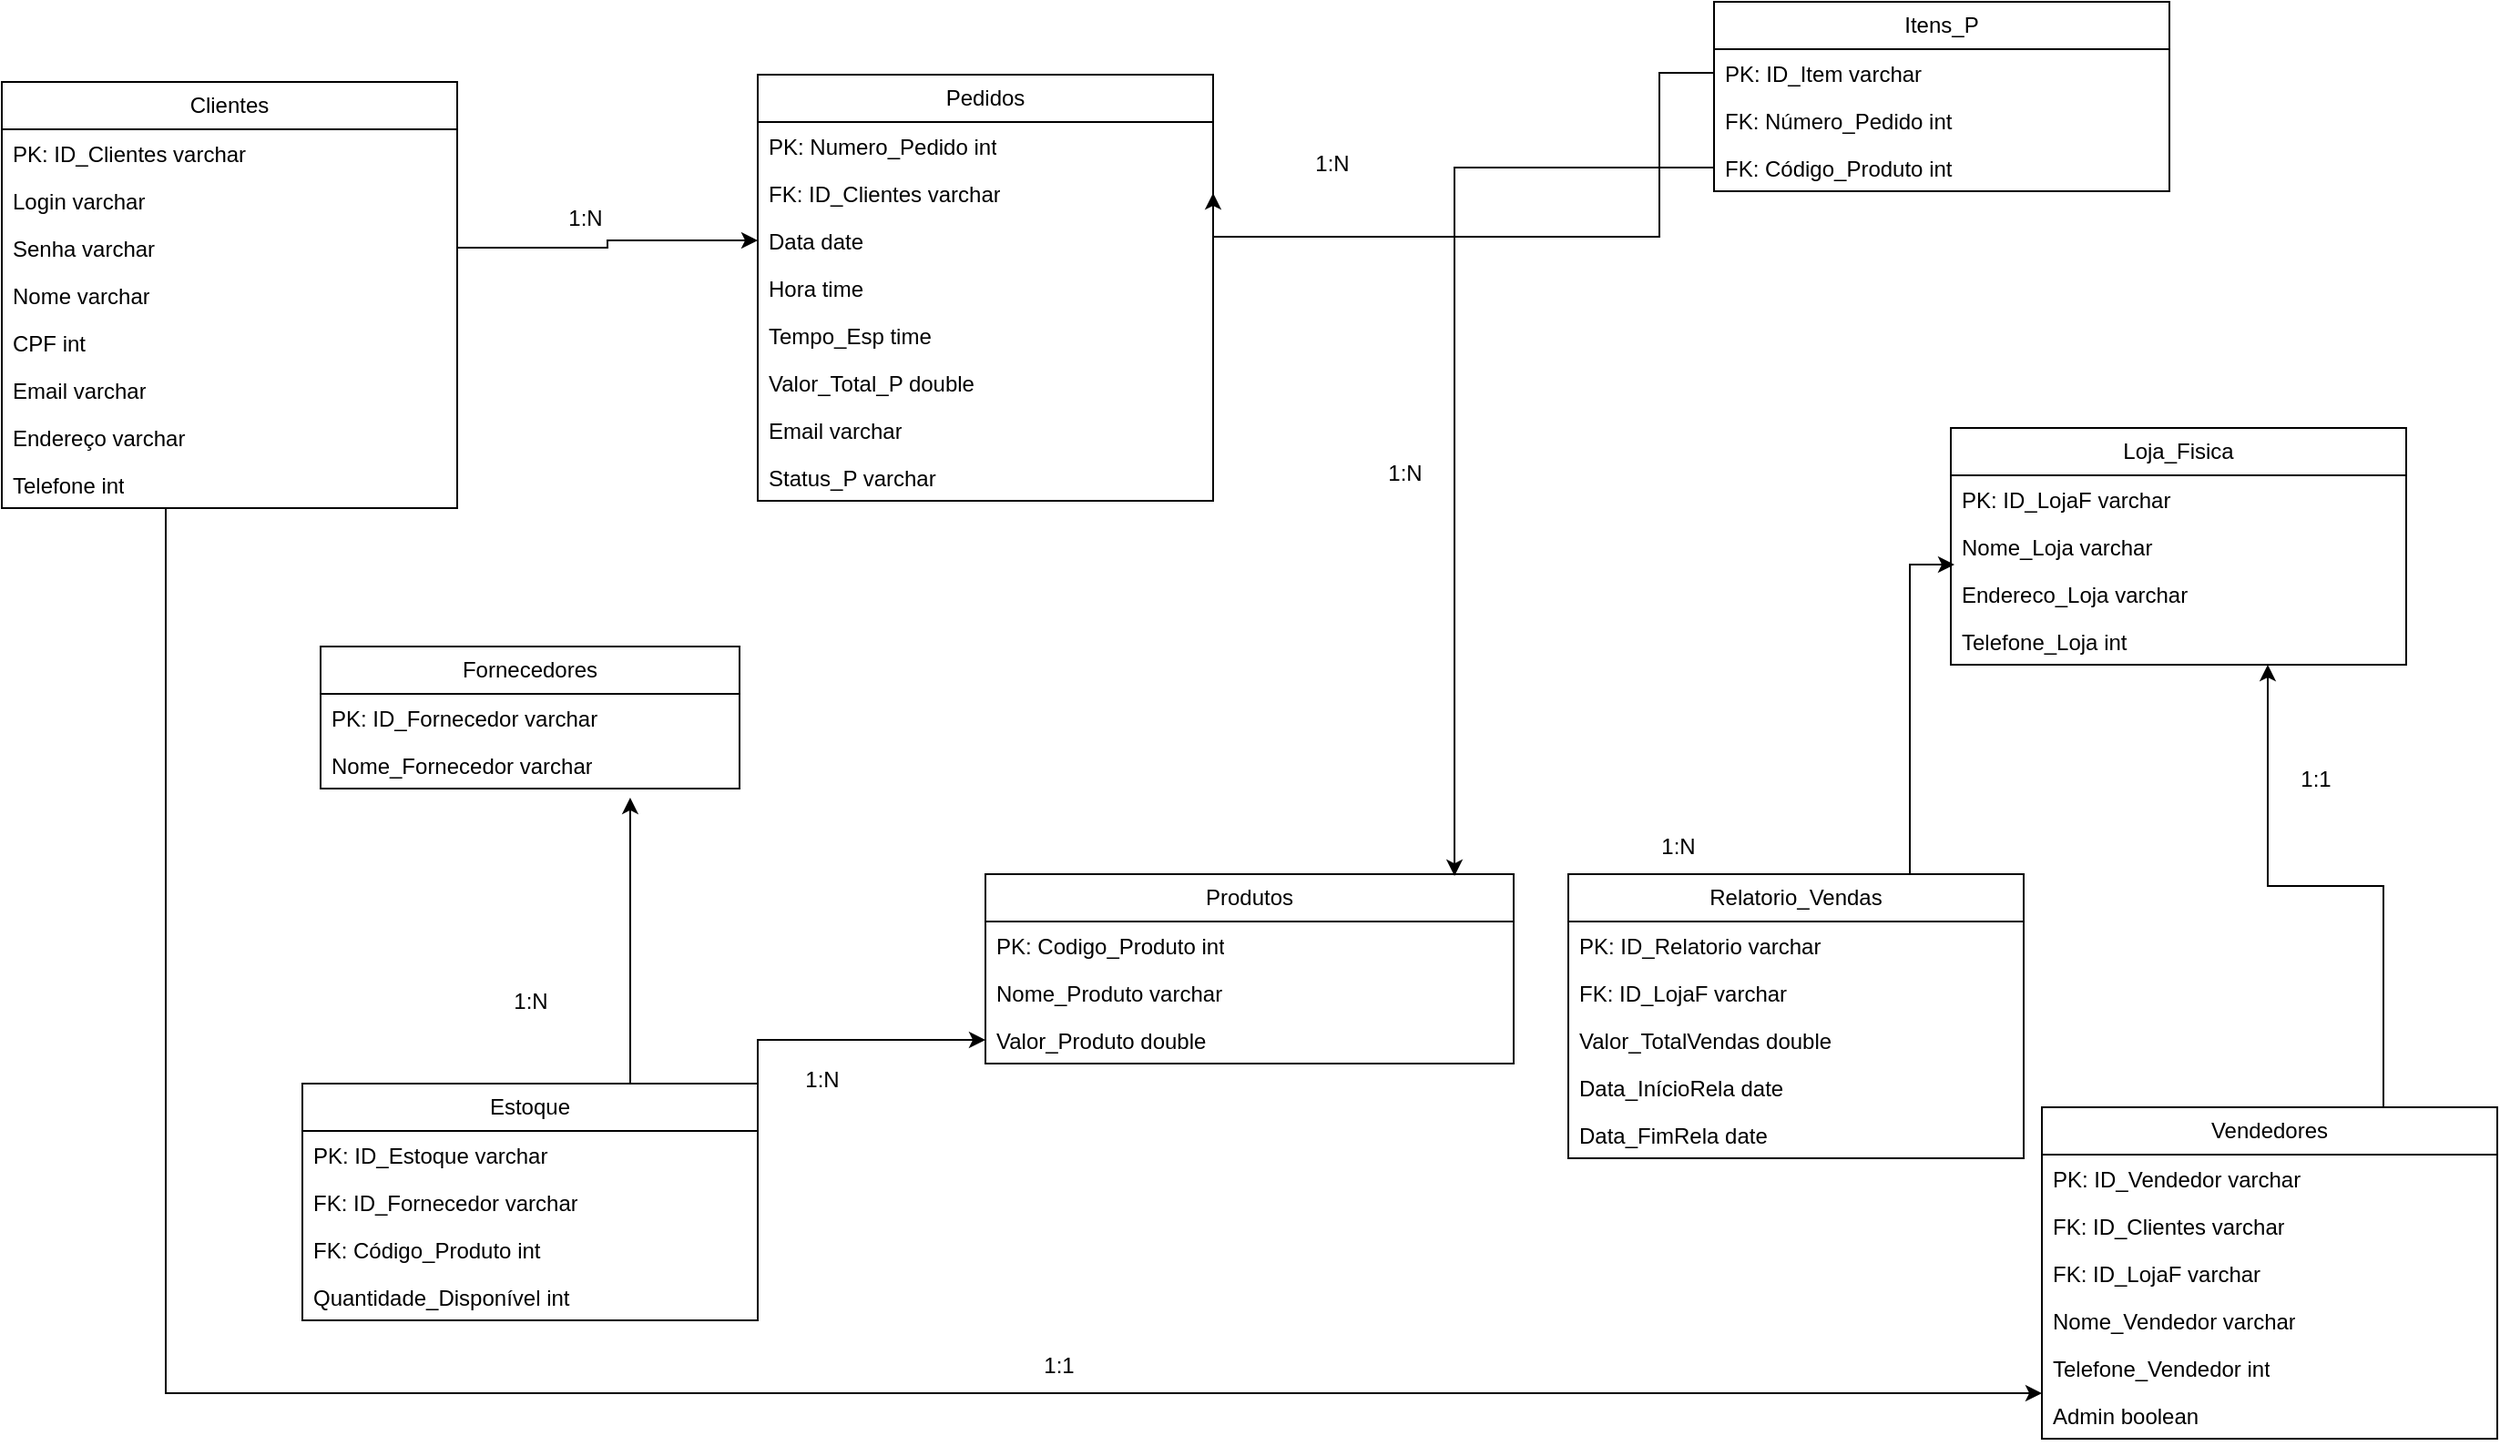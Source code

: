 <mxfile version="22.0.2" type="google">
  <diagram id="C5RBs43oDa-KdzZeNtuy" name="Page-1">
    <mxGraphModel dx="1050" dy="1691" grid="1" gridSize="10" guides="1" tooltips="1" connect="1" arrows="1" fold="1" page="1" pageScale="1" pageWidth="827" pageHeight="1169" math="0" shadow="0">
      <root>
        <mxCell id="WIyWlLk6GJQsqaUBKTNV-0" />
        <mxCell id="WIyWlLk6GJQsqaUBKTNV-1" parent="WIyWlLk6GJQsqaUBKTNV-0" />
        <mxCell id="zgq8s6oH6BUuVLxjfa1--68" style="edgeStyle=orthogonalEdgeStyle;rounded=0;orthogonalLoop=1;jettySize=auto;html=1;" parent="WIyWlLk6GJQsqaUBKTNV-1" source="zgq8s6oH6BUuVLxjfa1--0" target="zgq8s6oH6BUuVLxjfa1--45" edge="1">
          <mxGeometry relative="1" as="geometry">
            <Array as="points">
              <mxPoint x="150" y="720" />
            </Array>
          </mxGeometry>
        </mxCell>
        <mxCell id="zgq8s6oH6BUuVLxjfa1--0" value="Clientes" style="swimlane;fontStyle=0;childLayout=stackLayout;horizontal=1;startSize=26;fillColor=none;horizontalStack=0;resizeParent=1;resizeParentMax=0;resizeLast=0;collapsible=1;marginBottom=0;whiteSpace=wrap;html=1;" parent="WIyWlLk6GJQsqaUBKTNV-1" vertex="1">
          <mxGeometry x="60" width="250" height="234" as="geometry" />
        </mxCell>
        <mxCell id="zgq8s6oH6BUuVLxjfa1--1" value="PK: ID_Clientes varchar" style="text;strokeColor=none;fillColor=none;align=left;verticalAlign=top;spacingLeft=4;spacingRight=4;overflow=hidden;rotatable=0;points=[[0,0.5],[1,0.5]];portConstraint=eastwest;whiteSpace=wrap;html=1;" parent="zgq8s6oH6BUuVLxjfa1--0" vertex="1">
          <mxGeometry y="26" width="250" height="26" as="geometry" />
        </mxCell>
        <mxCell id="zgq8s6oH6BUuVLxjfa1--2" value="Login varchar" style="text;strokeColor=none;fillColor=none;align=left;verticalAlign=top;spacingLeft=4;spacingRight=4;overflow=hidden;rotatable=0;points=[[0,0.5],[1,0.5]];portConstraint=eastwest;whiteSpace=wrap;html=1;" parent="zgq8s6oH6BUuVLxjfa1--0" vertex="1">
          <mxGeometry y="52" width="250" height="26" as="geometry" />
        </mxCell>
        <mxCell id="zgq8s6oH6BUuVLxjfa1--3" value="Senha varchar" style="text;strokeColor=none;fillColor=none;align=left;verticalAlign=top;spacingLeft=4;spacingRight=4;overflow=hidden;rotatable=0;points=[[0,0.5],[1,0.5]];portConstraint=eastwest;whiteSpace=wrap;html=1;" parent="zgq8s6oH6BUuVLxjfa1--0" vertex="1">
          <mxGeometry y="78" width="250" height="26" as="geometry" />
        </mxCell>
        <mxCell id="zgq8s6oH6BUuVLxjfa1--5" value="Nome varchar" style="text;strokeColor=none;fillColor=none;align=left;verticalAlign=top;spacingLeft=4;spacingRight=4;overflow=hidden;rotatable=0;points=[[0,0.5],[1,0.5]];portConstraint=eastwest;whiteSpace=wrap;html=1;" parent="zgq8s6oH6BUuVLxjfa1--0" vertex="1">
          <mxGeometry y="104" width="250" height="26" as="geometry" />
        </mxCell>
        <mxCell id="zgq8s6oH6BUuVLxjfa1--6" value="CPF int" style="text;strokeColor=none;fillColor=none;align=left;verticalAlign=top;spacingLeft=4;spacingRight=4;overflow=hidden;rotatable=0;points=[[0,0.5],[1,0.5]];portConstraint=eastwest;whiteSpace=wrap;html=1;" parent="zgq8s6oH6BUuVLxjfa1--0" vertex="1">
          <mxGeometry y="130" width="250" height="26" as="geometry" />
        </mxCell>
        <mxCell id="zgq8s6oH6BUuVLxjfa1--7" value="Email varchar" style="text;strokeColor=none;fillColor=none;align=left;verticalAlign=top;spacingLeft=4;spacingRight=4;overflow=hidden;rotatable=0;points=[[0,0.5],[1,0.5]];portConstraint=eastwest;whiteSpace=wrap;html=1;" parent="zgq8s6oH6BUuVLxjfa1--0" vertex="1">
          <mxGeometry y="156" width="250" height="26" as="geometry" />
        </mxCell>
        <mxCell id="zgq8s6oH6BUuVLxjfa1--8" value="Endereço varchar" style="text;strokeColor=none;fillColor=none;align=left;verticalAlign=top;spacingLeft=4;spacingRight=4;overflow=hidden;rotatable=0;points=[[0,0.5],[1,0.5]];portConstraint=eastwest;whiteSpace=wrap;html=1;" parent="zgq8s6oH6BUuVLxjfa1--0" vertex="1">
          <mxGeometry y="182" width="250" height="26" as="geometry" />
        </mxCell>
        <mxCell id="zgq8s6oH6BUuVLxjfa1--9" value="Telefone int" style="text;strokeColor=none;fillColor=none;align=left;verticalAlign=top;spacingLeft=4;spacingRight=4;overflow=hidden;rotatable=0;points=[[0,0.5],[1,0.5]];portConstraint=eastwest;whiteSpace=wrap;html=1;" parent="zgq8s6oH6BUuVLxjfa1--0" vertex="1">
          <mxGeometry y="208" width="250" height="26" as="geometry" />
        </mxCell>
        <mxCell id="zgq8s6oH6BUuVLxjfa1--10" value="Produtos" style="swimlane;fontStyle=0;childLayout=stackLayout;horizontal=1;startSize=26;fillColor=none;horizontalStack=0;resizeParent=1;resizeParentMax=0;resizeLast=0;collapsible=1;marginBottom=0;whiteSpace=wrap;html=1;" parent="WIyWlLk6GJQsqaUBKTNV-1" vertex="1">
          <mxGeometry x="600" y="435" width="290" height="104" as="geometry" />
        </mxCell>
        <mxCell id="zgq8s6oH6BUuVLxjfa1--11" value="PK: Codigo_Produto int" style="text;strokeColor=none;fillColor=none;align=left;verticalAlign=top;spacingLeft=4;spacingRight=4;overflow=hidden;rotatable=0;points=[[0,0.5],[1,0.5]];portConstraint=eastwest;whiteSpace=wrap;html=1;" parent="zgq8s6oH6BUuVLxjfa1--10" vertex="1">
          <mxGeometry y="26" width="290" height="26" as="geometry" />
        </mxCell>
        <mxCell id="zgq8s6oH6BUuVLxjfa1--12" value="Nome_Produto varchar" style="text;strokeColor=none;fillColor=none;align=left;verticalAlign=top;spacingLeft=4;spacingRight=4;overflow=hidden;rotatable=0;points=[[0,0.5],[1,0.5]];portConstraint=eastwest;whiteSpace=wrap;html=1;" parent="zgq8s6oH6BUuVLxjfa1--10" vertex="1">
          <mxGeometry y="52" width="290" height="26" as="geometry" />
        </mxCell>
        <mxCell id="zgq8s6oH6BUuVLxjfa1--13" value="Valor_Produto double" style="text;strokeColor=none;fillColor=none;align=left;verticalAlign=top;spacingLeft=4;spacingRight=4;overflow=hidden;rotatable=0;points=[[0,0.5],[1,0.5]];portConstraint=eastwest;whiteSpace=wrap;html=1;" parent="zgq8s6oH6BUuVLxjfa1--10" vertex="1">
          <mxGeometry y="78" width="290" height="26" as="geometry" />
        </mxCell>
        <mxCell id="zgq8s6oH6BUuVLxjfa1--19" value="Pedidos" style="swimlane;fontStyle=0;childLayout=stackLayout;horizontal=1;startSize=26;fillColor=none;horizontalStack=0;resizeParent=1;resizeParentMax=0;resizeLast=0;collapsible=1;marginBottom=0;whiteSpace=wrap;html=1;" parent="WIyWlLk6GJQsqaUBKTNV-1" vertex="1">
          <mxGeometry x="475" y="-4" width="250" height="234" as="geometry" />
        </mxCell>
        <mxCell id="zgq8s6oH6BUuVLxjfa1--20" value="PK: Numero_Pedido int" style="text;strokeColor=none;fillColor=none;align=left;verticalAlign=top;spacingLeft=4;spacingRight=4;overflow=hidden;rotatable=0;points=[[0,0.5],[1,0.5]];portConstraint=eastwest;whiteSpace=wrap;html=1;" parent="zgq8s6oH6BUuVLxjfa1--19" vertex="1">
          <mxGeometry y="26" width="250" height="26" as="geometry" />
        </mxCell>
        <mxCell id="zgq8s6oH6BUuVLxjfa1--27" value="FK: ID_Clientes varchar" style="text;strokeColor=none;fillColor=none;align=left;verticalAlign=top;spacingLeft=4;spacingRight=4;overflow=hidden;rotatable=0;points=[[0,0.5],[1,0.5]];portConstraint=eastwest;whiteSpace=wrap;html=1;" parent="zgq8s6oH6BUuVLxjfa1--19" vertex="1">
          <mxGeometry y="52" width="250" height="26" as="geometry" />
        </mxCell>
        <mxCell id="zgq8s6oH6BUuVLxjfa1--21" value="Data date" style="text;strokeColor=none;fillColor=none;align=left;verticalAlign=top;spacingLeft=4;spacingRight=4;overflow=hidden;rotatable=0;points=[[0,0.5],[1,0.5]];portConstraint=eastwest;whiteSpace=wrap;html=1;" parent="zgq8s6oH6BUuVLxjfa1--19" vertex="1">
          <mxGeometry y="78" width="250" height="26" as="geometry" />
        </mxCell>
        <mxCell id="zgq8s6oH6BUuVLxjfa1--22" value="Hora time" style="text;strokeColor=none;fillColor=none;align=left;verticalAlign=top;spacingLeft=4;spacingRight=4;overflow=hidden;rotatable=0;points=[[0,0.5],[1,0.5]];portConstraint=eastwest;whiteSpace=wrap;html=1;" parent="zgq8s6oH6BUuVLxjfa1--19" vertex="1">
          <mxGeometry y="104" width="250" height="26" as="geometry" />
        </mxCell>
        <mxCell id="zgq8s6oH6BUuVLxjfa1--23" value="Tempo_Esp time" style="text;strokeColor=none;fillColor=none;align=left;verticalAlign=top;spacingLeft=4;spacingRight=4;overflow=hidden;rotatable=0;points=[[0,0.5],[1,0.5]];portConstraint=eastwest;whiteSpace=wrap;html=1;" parent="zgq8s6oH6BUuVLxjfa1--19" vertex="1">
          <mxGeometry y="130" width="250" height="26" as="geometry" />
        </mxCell>
        <mxCell id="zgq8s6oH6BUuVLxjfa1--24" value="Valor_Total_P double" style="text;strokeColor=none;fillColor=none;align=left;verticalAlign=top;spacingLeft=4;spacingRight=4;overflow=hidden;rotatable=0;points=[[0,0.5],[1,0.5]];portConstraint=eastwest;whiteSpace=wrap;html=1;" parent="zgq8s6oH6BUuVLxjfa1--19" vertex="1">
          <mxGeometry y="156" width="250" height="26" as="geometry" />
        </mxCell>
        <mxCell id="zgq8s6oH6BUuVLxjfa1--25" value="Email varchar" style="text;strokeColor=none;fillColor=none;align=left;verticalAlign=top;spacingLeft=4;spacingRight=4;overflow=hidden;rotatable=0;points=[[0,0.5],[1,0.5]];portConstraint=eastwest;whiteSpace=wrap;html=1;" parent="zgq8s6oH6BUuVLxjfa1--19" vertex="1">
          <mxGeometry y="182" width="250" height="26" as="geometry" />
        </mxCell>
        <mxCell id="zgq8s6oH6BUuVLxjfa1--26" value="Status_P varchar" style="text;strokeColor=none;fillColor=none;align=left;verticalAlign=top;spacingLeft=4;spacingRight=4;overflow=hidden;rotatable=0;points=[[0,0.5],[1,0.5]];portConstraint=eastwest;whiteSpace=wrap;html=1;" parent="zgq8s6oH6BUuVLxjfa1--19" vertex="1">
          <mxGeometry y="208" width="250" height="26" as="geometry" />
        </mxCell>
        <mxCell id="zgq8s6oH6BUuVLxjfa1--28" value="Itens_P" style="swimlane;fontStyle=0;childLayout=stackLayout;horizontal=1;startSize=26;fillColor=none;horizontalStack=0;resizeParent=1;resizeParentMax=0;resizeLast=0;collapsible=1;marginBottom=0;whiteSpace=wrap;html=1;" parent="WIyWlLk6GJQsqaUBKTNV-1" vertex="1">
          <mxGeometry x="1000" y="-44" width="250" height="104" as="geometry" />
        </mxCell>
        <mxCell id="zgq8s6oH6BUuVLxjfa1--29" value="PK: ID_Item varchar" style="text;strokeColor=none;fillColor=none;align=left;verticalAlign=top;spacingLeft=4;spacingRight=4;overflow=hidden;rotatable=0;points=[[0,0.5],[1,0.5]];portConstraint=eastwest;whiteSpace=wrap;html=1;" parent="zgq8s6oH6BUuVLxjfa1--28" vertex="1">
          <mxGeometry y="26" width="250" height="26" as="geometry" />
        </mxCell>
        <mxCell id="zgq8s6oH6BUuVLxjfa1--30" value="FK: Número_Pedido int" style="text;strokeColor=none;fillColor=none;align=left;verticalAlign=top;spacingLeft=4;spacingRight=4;overflow=hidden;rotatable=0;points=[[0,0.5],[1,0.5]];portConstraint=eastwest;whiteSpace=wrap;html=1;" parent="zgq8s6oH6BUuVLxjfa1--28" vertex="1">
          <mxGeometry y="52" width="250" height="26" as="geometry" />
        </mxCell>
        <mxCell id="zgq8s6oH6BUuVLxjfa1--31" value="FK: Código_Produto int&lt;br&gt;" style="text;strokeColor=none;fillColor=none;align=left;verticalAlign=top;spacingLeft=4;spacingRight=4;overflow=hidden;rotatable=0;points=[[0,0.5],[1,0.5]];portConstraint=eastwest;whiteSpace=wrap;html=1;" parent="zgq8s6oH6BUuVLxjfa1--28" vertex="1">
          <mxGeometry y="78" width="250" height="26" as="geometry" />
        </mxCell>
        <mxCell id="zgq8s6oH6BUuVLxjfa1--32" value="Fornecedores" style="swimlane;fontStyle=0;childLayout=stackLayout;horizontal=1;startSize=26;fillColor=none;horizontalStack=0;resizeParent=1;resizeParentMax=0;resizeLast=0;collapsible=1;marginBottom=0;whiteSpace=wrap;html=1;" parent="WIyWlLk6GJQsqaUBKTNV-1" vertex="1">
          <mxGeometry x="235" y="310" width="230" height="78" as="geometry" />
        </mxCell>
        <mxCell id="zgq8s6oH6BUuVLxjfa1--33" value="PK: ID_Fornecedor varchar" style="text;strokeColor=none;fillColor=none;align=left;verticalAlign=top;spacingLeft=4;spacingRight=4;overflow=hidden;rotatable=0;points=[[0,0.5],[1,0.5]];portConstraint=eastwest;whiteSpace=wrap;html=1;" parent="zgq8s6oH6BUuVLxjfa1--32" vertex="1">
          <mxGeometry y="26" width="230" height="26" as="geometry" />
        </mxCell>
        <mxCell id="zgq8s6oH6BUuVLxjfa1--34" value="Nome_Fornecedor varchar" style="text;strokeColor=none;fillColor=none;align=left;verticalAlign=top;spacingLeft=4;spacingRight=4;overflow=hidden;rotatable=0;points=[[0,0.5],[1,0.5]];portConstraint=eastwest;whiteSpace=wrap;html=1;" parent="zgq8s6oH6BUuVLxjfa1--32" vertex="1">
          <mxGeometry y="52" width="230" height="26" as="geometry" />
        </mxCell>
        <mxCell id="zgq8s6oH6BUuVLxjfa1--77" style="edgeStyle=orthogonalEdgeStyle;rounded=0;orthogonalLoop=1;jettySize=auto;html=1;exitX=0.75;exitY=0;exitDx=0;exitDy=0;entryX=0.739;entryY=1.192;entryDx=0;entryDy=0;entryPerimeter=0;" parent="WIyWlLk6GJQsqaUBKTNV-1" source="zgq8s6oH6BUuVLxjfa1--36" target="zgq8s6oH6BUuVLxjfa1--34" edge="1">
          <mxGeometry relative="1" as="geometry">
            <Array as="points">
              <mxPoint x="405" y="550" />
            </Array>
          </mxGeometry>
        </mxCell>
        <mxCell id="zgq8s6oH6BUuVLxjfa1--78" style="edgeStyle=orthogonalEdgeStyle;rounded=0;orthogonalLoop=1;jettySize=auto;html=1;exitX=1;exitY=0;exitDx=0;exitDy=0;" parent="WIyWlLk6GJQsqaUBKTNV-1" source="zgq8s6oH6BUuVLxjfa1--36" target="zgq8s6oH6BUuVLxjfa1--13" edge="1">
          <mxGeometry relative="1" as="geometry" />
        </mxCell>
        <mxCell id="zgq8s6oH6BUuVLxjfa1--36" value="Estoque" style="swimlane;fontStyle=0;childLayout=stackLayout;horizontal=1;startSize=26;fillColor=none;horizontalStack=0;resizeParent=1;resizeParentMax=0;resizeLast=0;collapsible=1;marginBottom=0;whiteSpace=wrap;html=1;" parent="WIyWlLk6GJQsqaUBKTNV-1" vertex="1">
          <mxGeometry x="225" y="550" width="250" height="130" as="geometry" />
        </mxCell>
        <mxCell id="zgq8s6oH6BUuVLxjfa1--37" value="PK: ID_Estoque varchar" style="text;strokeColor=none;fillColor=none;align=left;verticalAlign=top;spacingLeft=4;spacingRight=4;overflow=hidden;rotatable=0;points=[[0,0.5],[1,0.5]];portConstraint=eastwest;whiteSpace=wrap;html=1;" parent="zgq8s6oH6BUuVLxjfa1--36" vertex="1">
          <mxGeometry y="26" width="250" height="26" as="geometry" />
        </mxCell>
        <mxCell id="zgq8s6oH6BUuVLxjfa1--39" value="FK: ID_Fornecedor varchar" style="text;strokeColor=none;fillColor=none;align=left;verticalAlign=top;spacingLeft=4;spacingRight=4;overflow=hidden;rotatable=0;points=[[0,0.5],[1,0.5]];portConstraint=eastwest;whiteSpace=wrap;html=1;" parent="zgq8s6oH6BUuVLxjfa1--36" vertex="1">
          <mxGeometry y="52" width="250" height="26" as="geometry" />
        </mxCell>
        <mxCell id="zgq8s6oH6BUuVLxjfa1--40" value="FK: Código_Produto int&lt;br&gt;" style="text;strokeColor=none;fillColor=none;align=left;verticalAlign=top;spacingLeft=4;spacingRight=4;overflow=hidden;rotatable=0;points=[[0,0.5],[1,0.5]];portConstraint=eastwest;whiteSpace=wrap;html=1;" parent="zgq8s6oH6BUuVLxjfa1--36" vertex="1">
          <mxGeometry y="78" width="250" height="26" as="geometry" />
        </mxCell>
        <mxCell id="zgq8s6oH6BUuVLxjfa1--38" value="Quantidade_Disponível int" style="text;strokeColor=none;fillColor=none;align=left;verticalAlign=top;spacingLeft=4;spacingRight=4;overflow=hidden;rotatable=0;points=[[0,0.5],[1,0.5]];portConstraint=eastwest;whiteSpace=wrap;html=1;" parent="zgq8s6oH6BUuVLxjfa1--36" vertex="1">
          <mxGeometry y="104" width="250" height="26" as="geometry" />
        </mxCell>
        <mxCell id="zgq8s6oH6BUuVLxjfa1--73" style="edgeStyle=orthogonalEdgeStyle;rounded=0;orthogonalLoop=1;jettySize=auto;html=1;exitX=0.75;exitY=0;exitDx=0;exitDy=0;entryX=0.696;entryY=1;entryDx=0;entryDy=0;entryPerimeter=0;" parent="WIyWlLk6GJQsqaUBKTNV-1" source="zgq8s6oH6BUuVLxjfa1--41" target="zgq8s6oH6BUuVLxjfa1--54" edge="1">
          <mxGeometry relative="1" as="geometry" />
        </mxCell>
        <mxCell id="zgq8s6oH6BUuVLxjfa1--41" value="Vendedores" style="swimlane;fontStyle=0;childLayout=stackLayout;horizontal=1;startSize=26;fillColor=none;horizontalStack=0;resizeParent=1;resizeParentMax=0;resizeLast=0;collapsible=1;marginBottom=0;whiteSpace=wrap;html=1;" parent="WIyWlLk6GJQsqaUBKTNV-1" vertex="1">
          <mxGeometry x="1180" y="563" width="250" height="182" as="geometry" />
        </mxCell>
        <mxCell id="zgq8s6oH6BUuVLxjfa1--42" value="PK: ID_Vendedor varchar" style="text;strokeColor=none;fillColor=none;align=left;verticalAlign=top;spacingLeft=4;spacingRight=4;overflow=hidden;rotatable=0;points=[[0,0.5],[1,0.5]];portConstraint=eastwest;whiteSpace=wrap;html=1;" parent="zgq8s6oH6BUuVLxjfa1--41" vertex="1">
          <mxGeometry y="26" width="250" height="26" as="geometry" />
        </mxCell>
        <mxCell id="zgq8s6oH6BUuVLxjfa1--47" value="FK: ID_Clientes varchar" style="text;strokeColor=none;fillColor=none;align=left;verticalAlign=top;spacingLeft=4;spacingRight=4;overflow=hidden;rotatable=0;points=[[0,0.5],[1,0.5]];portConstraint=eastwest;whiteSpace=wrap;html=1;" parent="zgq8s6oH6BUuVLxjfa1--41" vertex="1">
          <mxGeometry y="52" width="250" height="26" as="geometry" />
        </mxCell>
        <mxCell id="zgq8s6oH6BUuVLxjfa1--46" value="FK: ID_LojaF varchar" style="text;strokeColor=none;fillColor=none;align=left;verticalAlign=top;spacingLeft=4;spacingRight=4;overflow=hidden;rotatable=0;points=[[0,0.5],[1,0.5]];portConstraint=eastwest;whiteSpace=wrap;html=1;" parent="zgq8s6oH6BUuVLxjfa1--41" vertex="1">
          <mxGeometry y="78" width="250" height="26" as="geometry" />
        </mxCell>
        <mxCell id="zgq8s6oH6BUuVLxjfa1--43" value="Nome_Vendedor varchar" style="text;strokeColor=none;fillColor=none;align=left;verticalAlign=top;spacingLeft=4;spacingRight=4;overflow=hidden;rotatable=0;points=[[0,0.5],[1,0.5]];portConstraint=eastwest;whiteSpace=wrap;html=1;" parent="zgq8s6oH6BUuVLxjfa1--41" vertex="1">
          <mxGeometry y="104" width="250" height="26" as="geometry" />
        </mxCell>
        <mxCell id="zgq8s6oH6BUuVLxjfa1--44" value="Telefone_Vendedor int" style="text;strokeColor=none;fillColor=none;align=left;verticalAlign=top;spacingLeft=4;spacingRight=4;overflow=hidden;rotatable=0;points=[[0,0.5],[1,0.5]];portConstraint=eastwest;whiteSpace=wrap;html=1;" parent="zgq8s6oH6BUuVLxjfa1--41" vertex="1">
          <mxGeometry y="130" width="250" height="26" as="geometry" />
        </mxCell>
        <mxCell id="zgq8s6oH6BUuVLxjfa1--45" value="Admin boolean" style="text;strokeColor=none;fillColor=none;align=left;verticalAlign=top;spacingLeft=4;spacingRight=4;overflow=hidden;rotatable=0;points=[[0,0.5],[1,0.5]];portConstraint=eastwest;whiteSpace=wrap;html=1;" parent="zgq8s6oH6BUuVLxjfa1--41" vertex="1">
          <mxGeometry y="156" width="250" height="26" as="geometry" />
        </mxCell>
        <mxCell id="zgq8s6oH6BUuVLxjfa1--50" value="Loja_Fisica" style="swimlane;fontStyle=0;childLayout=stackLayout;horizontal=1;startSize=26;fillColor=none;horizontalStack=0;resizeParent=1;resizeParentMax=0;resizeLast=0;collapsible=1;marginBottom=0;whiteSpace=wrap;html=1;" parent="WIyWlLk6GJQsqaUBKTNV-1" vertex="1">
          <mxGeometry x="1130" y="190" width="250" height="130" as="geometry" />
        </mxCell>
        <mxCell id="zgq8s6oH6BUuVLxjfa1--51" value="PK: ID_LojaF varchar" style="text;strokeColor=none;fillColor=none;align=left;verticalAlign=top;spacingLeft=4;spacingRight=4;overflow=hidden;rotatable=0;points=[[0,0.5],[1,0.5]];portConstraint=eastwest;whiteSpace=wrap;html=1;" parent="zgq8s6oH6BUuVLxjfa1--50" vertex="1">
          <mxGeometry y="26" width="250" height="26" as="geometry" />
        </mxCell>
        <mxCell id="zgq8s6oH6BUuVLxjfa1--52" value="Nome_Loja varchar" style="text;strokeColor=none;fillColor=none;align=left;verticalAlign=top;spacingLeft=4;spacingRight=4;overflow=hidden;rotatable=0;points=[[0,0.5],[1,0.5]];portConstraint=eastwest;whiteSpace=wrap;html=1;" parent="zgq8s6oH6BUuVLxjfa1--50" vertex="1">
          <mxGeometry y="52" width="250" height="26" as="geometry" />
        </mxCell>
        <mxCell id="zgq8s6oH6BUuVLxjfa1--53" value="Endereco_Loja varchar" style="text;strokeColor=none;fillColor=none;align=left;verticalAlign=top;spacingLeft=4;spacingRight=4;overflow=hidden;rotatable=0;points=[[0,0.5],[1,0.5]];portConstraint=eastwest;whiteSpace=wrap;html=1;" parent="zgq8s6oH6BUuVLxjfa1--50" vertex="1">
          <mxGeometry y="78" width="250" height="26" as="geometry" />
        </mxCell>
        <mxCell id="zgq8s6oH6BUuVLxjfa1--54" value="Telefone_Loja int" style="text;strokeColor=none;fillColor=none;align=left;verticalAlign=top;spacingLeft=4;spacingRight=4;overflow=hidden;rotatable=0;points=[[0,0.5],[1,0.5]];portConstraint=eastwest;whiteSpace=wrap;html=1;" parent="zgq8s6oH6BUuVLxjfa1--50" vertex="1">
          <mxGeometry y="104" width="250" height="26" as="geometry" />
        </mxCell>
        <mxCell id="zgq8s6oH6BUuVLxjfa1--72" style="edgeStyle=orthogonalEdgeStyle;rounded=0;orthogonalLoop=1;jettySize=auto;html=1;exitX=0.75;exitY=0;exitDx=0;exitDy=0;entryX=0.008;entryY=-0.115;entryDx=0;entryDy=0;entryPerimeter=0;" parent="WIyWlLk6GJQsqaUBKTNV-1" source="zgq8s6oH6BUuVLxjfa1--55" target="zgq8s6oH6BUuVLxjfa1--53" edge="1">
          <mxGeometry relative="1" as="geometry" />
        </mxCell>
        <mxCell id="zgq8s6oH6BUuVLxjfa1--55" value="Relatorio_Vendas" style="swimlane;fontStyle=0;childLayout=stackLayout;horizontal=1;startSize=26;fillColor=none;horizontalStack=0;resizeParent=1;resizeParentMax=0;resizeLast=0;collapsible=1;marginBottom=0;whiteSpace=wrap;html=1;" parent="WIyWlLk6GJQsqaUBKTNV-1" vertex="1">
          <mxGeometry x="920" y="435" width="250" height="156" as="geometry" />
        </mxCell>
        <mxCell id="zgq8s6oH6BUuVLxjfa1--56" value="PK: ID_Relatorio varchar" style="text;strokeColor=none;fillColor=none;align=left;verticalAlign=top;spacingLeft=4;spacingRight=4;overflow=hidden;rotatable=0;points=[[0,0.5],[1,0.5]];portConstraint=eastwest;whiteSpace=wrap;html=1;" parent="zgq8s6oH6BUuVLxjfa1--55" vertex="1">
          <mxGeometry y="26" width="250" height="26" as="geometry" />
        </mxCell>
        <mxCell id="zgq8s6oH6BUuVLxjfa1--60" value="FK: ID_LojaF varchar" style="text;strokeColor=none;fillColor=none;align=left;verticalAlign=top;spacingLeft=4;spacingRight=4;overflow=hidden;rotatable=0;points=[[0,0.5],[1,0.5]];portConstraint=eastwest;whiteSpace=wrap;html=1;" parent="zgq8s6oH6BUuVLxjfa1--55" vertex="1">
          <mxGeometry y="52" width="250" height="26" as="geometry" />
        </mxCell>
        <mxCell id="zgq8s6oH6BUuVLxjfa1--57" value="Valor_TotalVendas double" style="text;strokeColor=none;fillColor=none;align=left;verticalAlign=top;spacingLeft=4;spacingRight=4;overflow=hidden;rotatable=0;points=[[0,0.5],[1,0.5]];portConstraint=eastwest;whiteSpace=wrap;html=1;" parent="zgq8s6oH6BUuVLxjfa1--55" vertex="1">
          <mxGeometry y="78" width="250" height="26" as="geometry" />
        </mxCell>
        <mxCell id="zgq8s6oH6BUuVLxjfa1--58" value="Data_InícioRela date" style="text;strokeColor=none;fillColor=none;align=left;verticalAlign=top;spacingLeft=4;spacingRight=4;overflow=hidden;rotatable=0;points=[[0,0.5],[1,0.5]];portConstraint=eastwest;whiteSpace=wrap;html=1;" parent="zgq8s6oH6BUuVLxjfa1--55" vertex="1">
          <mxGeometry y="104" width="250" height="26" as="geometry" />
        </mxCell>
        <mxCell id="zgq8s6oH6BUuVLxjfa1--59" value="Data_FimRela date" style="text;strokeColor=none;fillColor=none;align=left;verticalAlign=top;spacingLeft=4;spacingRight=4;overflow=hidden;rotatable=0;points=[[0,0.5],[1,0.5]];portConstraint=eastwest;whiteSpace=wrap;html=1;" parent="zgq8s6oH6BUuVLxjfa1--55" vertex="1">
          <mxGeometry y="130" width="250" height="26" as="geometry" />
        </mxCell>
        <mxCell id="zgq8s6oH6BUuVLxjfa1--74" style="edgeStyle=orthogonalEdgeStyle;rounded=0;orthogonalLoop=1;jettySize=auto;html=1;exitX=0;exitY=0.5;exitDx=0;exitDy=0;entryX=1;entryY=0.5;entryDx=0;entryDy=0;" parent="WIyWlLk6GJQsqaUBKTNV-1" source="zgq8s6oH6BUuVLxjfa1--29" target="zgq8s6oH6BUuVLxjfa1--27" edge="1">
          <mxGeometry relative="1" as="geometry">
            <Array as="points">
              <mxPoint x="970" y="85" />
              <mxPoint x="725" y="85" />
            </Array>
          </mxGeometry>
        </mxCell>
        <mxCell id="zgq8s6oH6BUuVLxjfa1--75" style="edgeStyle=orthogonalEdgeStyle;rounded=0;orthogonalLoop=1;jettySize=auto;html=1;exitX=0;exitY=0.5;exitDx=0;exitDy=0;entryX=0.888;entryY=0.01;entryDx=0;entryDy=0;entryPerimeter=0;" parent="WIyWlLk6GJQsqaUBKTNV-1" source="zgq8s6oH6BUuVLxjfa1--31" target="zgq8s6oH6BUuVLxjfa1--10" edge="1">
          <mxGeometry relative="1" as="geometry" />
        </mxCell>
        <mxCell id="zgq8s6oH6BUuVLxjfa1--76" style="edgeStyle=orthogonalEdgeStyle;rounded=0;orthogonalLoop=1;jettySize=auto;html=1;exitX=1;exitY=0.5;exitDx=0;exitDy=0;entryX=0;entryY=0.5;entryDx=0;entryDy=0;" parent="WIyWlLk6GJQsqaUBKTNV-1" source="zgq8s6oH6BUuVLxjfa1--3" target="zgq8s6oH6BUuVLxjfa1--21" edge="1">
          <mxGeometry relative="1" as="geometry" />
        </mxCell>
        <mxCell id="zgq8s6oH6BUuVLxjfa1--79" value="1:1&lt;br&gt;" style="text;html=1;align=center;verticalAlign=middle;resizable=0;points=[];autosize=1;strokeColor=none;fillColor=none;" parent="WIyWlLk6GJQsqaUBKTNV-1" vertex="1">
          <mxGeometry x="620" y="690" width="40" height="30" as="geometry" />
        </mxCell>
        <mxCell id="zgq8s6oH6BUuVLxjfa1--80" value="1:1&lt;br&gt;" style="text;html=1;align=center;verticalAlign=middle;resizable=0;points=[];autosize=1;strokeColor=none;fillColor=none;" parent="WIyWlLk6GJQsqaUBKTNV-1" vertex="1">
          <mxGeometry x="1310" y="368" width="40" height="30" as="geometry" />
        </mxCell>
        <mxCell id="zgq8s6oH6BUuVLxjfa1--81" value="1:N" style="text;html=1;align=center;verticalAlign=middle;resizable=0;points=[];autosize=1;strokeColor=none;fillColor=none;" parent="WIyWlLk6GJQsqaUBKTNV-1" vertex="1">
          <mxGeometry x="360" y="60" width="40" height="30" as="geometry" />
        </mxCell>
        <mxCell id="zgq8s6oH6BUuVLxjfa1--82" value="1:N" style="text;html=1;align=center;verticalAlign=middle;resizable=0;points=[];autosize=1;strokeColor=none;fillColor=none;" parent="WIyWlLk6GJQsqaUBKTNV-1" vertex="1">
          <mxGeometry x="770" y="30" width="40" height="30" as="geometry" />
        </mxCell>
        <mxCell id="zgq8s6oH6BUuVLxjfa1--83" value="1:N" style="text;html=1;align=center;verticalAlign=middle;resizable=0;points=[];autosize=1;strokeColor=none;fillColor=none;" parent="WIyWlLk6GJQsqaUBKTNV-1" vertex="1">
          <mxGeometry x="810" y="200" width="40" height="30" as="geometry" />
        </mxCell>
        <mxCell id="zgq8s6oH6BUuVLxjfa1--84" value="1:N" style="text;html=1;align=center;verticalAlign=middle;resizable=0;points=[];autosize=1;strokeColor=none;fillColor=none;" parent="WIyWlLk6GJQsqaUBKTNV-1" vertex="1">
          <mxGeometry x="330" y="490" width="40" height="30" as="geometry" />
        </mxCell>
        <mxCell id="zgq8s6oH6BUuVLxjfa1--85" value="1:N" style="text;html=1;align=center;verticalAlign=middle;resizable=0;points=[];autosize=1;strokeColor=none;fillColor=none;" parent="WIyWlLk6GJQsqaUBKTNV-1" vertex="1">
          <mxGeometry x="490" y="533" width="40" height="30" as="geometry" />
        </mxCell>
        <mxCell id="zgq8s6oH6BUuVLxjfa1--86" value="1:N" style="text;html=1;align=center;verticalAlign=middle;resizable=0;points=[];autosize=1;strokeColor=none;fillColor=none;" parent="WIyWlLk6GJQsqaUBKTNV-1" vertex="1">
          <mxGeometry x="960" y="405" width="40" height="30" as="geometry" />
        </mxCell>
      </root>
    </mxGraphModel>
  </diagram>
</mxfile>
